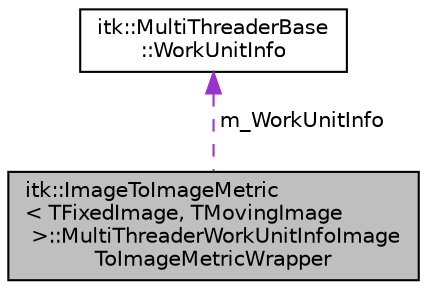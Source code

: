 digraph "itk::ImageToImageMetric&lt; TFixedImage, TMovingImage &gt;::MultiThreaderWorkUnitInfoImageToImageMetricWrapper"
{
 // LATEX_PDF_SIZE
  edge [fontname="Helvetica",fontsize="10",labelfontname="Helvetica",labelfontsize="10"];
  node [fontname="Helvetica",fontsize="10",shape=record];
  Node1 [label="itk::ImageToImageMetric\l\< TFixedImage, TMovingImage\l \>::MultiThreaderWorkUnitInfoImage\lToImageMetricWrapper",height=0.2,width=0.4,color="black", fillcolor="grey75", style="filled", fontcolor="black",tooltip=" "];
  Node2 -> Node1 [dir="back",color="darkorchid3",fontsize="10",style="dashed",label=" m_WorkUnitInfo" ,fontname="Helvetica"];
  Node2 [label="itk::MultiThreaderBase\l::WorkUnitInfo",height=0.2,width=0.4,color="black", fillcolor="white", style="filled",URL="$structitk_1_1MultiThreaderBase_1_1WorkUnitInfo.html",tooltip=" "];
}
